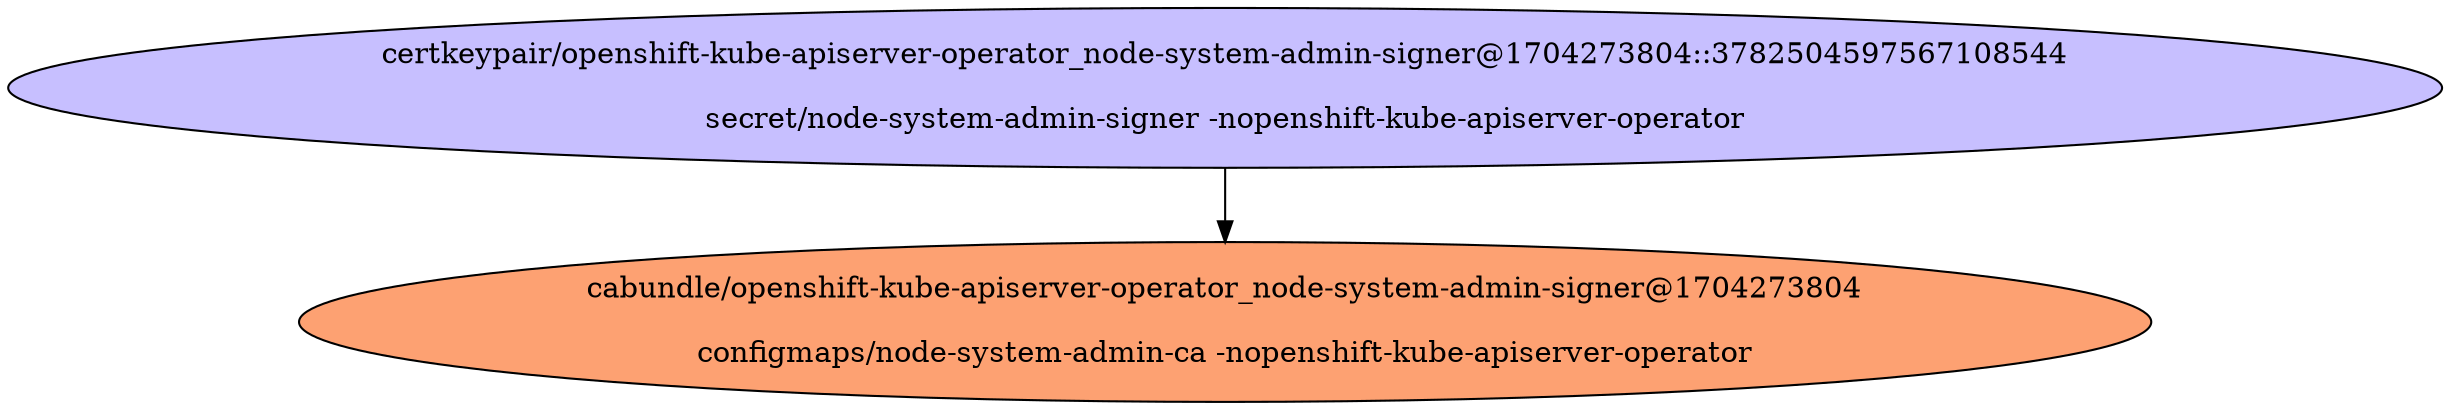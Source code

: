 digraph "Local Certificate" {
  // Node definitions.
  13 [
    label="certkeypair/openshift-kube-apiserver-operator_node-system-admin-signer@1704273804::3782504597567108544\n\nsecret/node-system-admin-signer -nopenshift-kube-apiserver-operator\n"
    style=filled
    fillcolor="#c7bfff"
  ];
  24 [
    label="cabundle/openshift-kube-apiserver-operator_node-system-admin-signer@1704273804\n\nconfigmaps/node-system-admin-ca -nopenshift-kube-apiserver-operator\n"
    style=filled
    fillcolor="#fda172"
  ];

  // Edge definitions.
  13 -> 24;
}